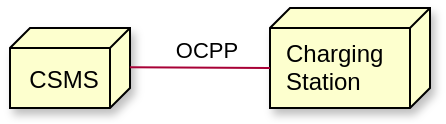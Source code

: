 <mxfile version="24.7.14">
  <diagram name="Page-1" id="9tQ1tSP2HzV1Um7QykBu">
    <mxGraphModel dx="284" dy="241" grid="1" gridSize="10" guides="1" tooltips="1" connect="1" arrows="1" fold="1" page="1" pageScale="1" pageWidth="827" pageHeight="1169" math="0" shadow="0">
      <root>
        <mxCell id="0" />
        <mxCell id="1" parent="0" />
        <mxCell id="CXf4Stw_9BNjJduYWU0U-2" value="&lt;p&gt;CSMS&lt;/p&gt;" style="verticalAlign=top;align=center;spacingTop=0;spacingLeft=6;spacingRight=12;shape=cube;size=10;direction=south;fontStyle=0;html=1;whiteSpace=wrap;fillColor=#fdffce;strokeColor=#000000;fillStyle=auto;gradientColor=none;shadow=1;" parent="1" vertex="1">
          <mxGeometry x="40" y="90" width="60" height="40" as="geometry" />
        </mxCell>
        <mxCell id="mhzfkvUgbWvhKUDIgvSq-1" value="&lt;p&gt;Charging&lt;br&gt;Station&lt;/p&gt;" style="verticalAlign=top;align=left;spacingTop=-3;spacingLeft=6;spacingRight=12;shape=cube;size=10;direction=south;fontStyle=0;html=1;whiteSpace=wrap;fillColor=#fdffce;strokeColor=#000000;fillStyle=auto;gradientColor=none;shadow=1;spacing=2;" vertex="1" parent="1">
          <mxGeometry x="170" y="80" width="80" height="50" as="geometry" />
        </mxCell>
        <mxCell id="mhzfkvUgbWvhKUDIgvSq-2" style="rounded=0;orthogonalLoop=1;jettySize=auto;html=1;exitX=0.492;exitY=0.001;exitDx=0;exitDy=0;exitPerimeter=0;entryX=0;entryY=0;entryDx=30;entryDy=80;entryPerimeter=0;startArrow=none;startFill=0;endArrow=none;endFill=0;strokeColor=#a80036;" edge="1" parent="1" source="CXf4Stw_9BNjJduYWU0U-2" target="mhzfkvUgbWvhKUDIgvSq-1">
          <mxGeometry relative="1" as="geometry" />
        </mxCell>
        <mxCell id="mhzfkvUgbWvhKUDIgvSq-3" value="OCPP" style="edgeLabel;html=1;align=center;verticalAlign=middle;resizable=0;points=[];" vertex="1" connectable="0" parent="mhzfkvUgbWvhKUDIgvSq-2">
          <mxGeometry x="-0.158" relative="1" as="geometry">
            <mxPoint x="8" y="-9" as="offset" />
          </mxGeometry>
        </mxCell>
      </root>
    </mxGraphModel>
  </diagram>
</mxfile>

